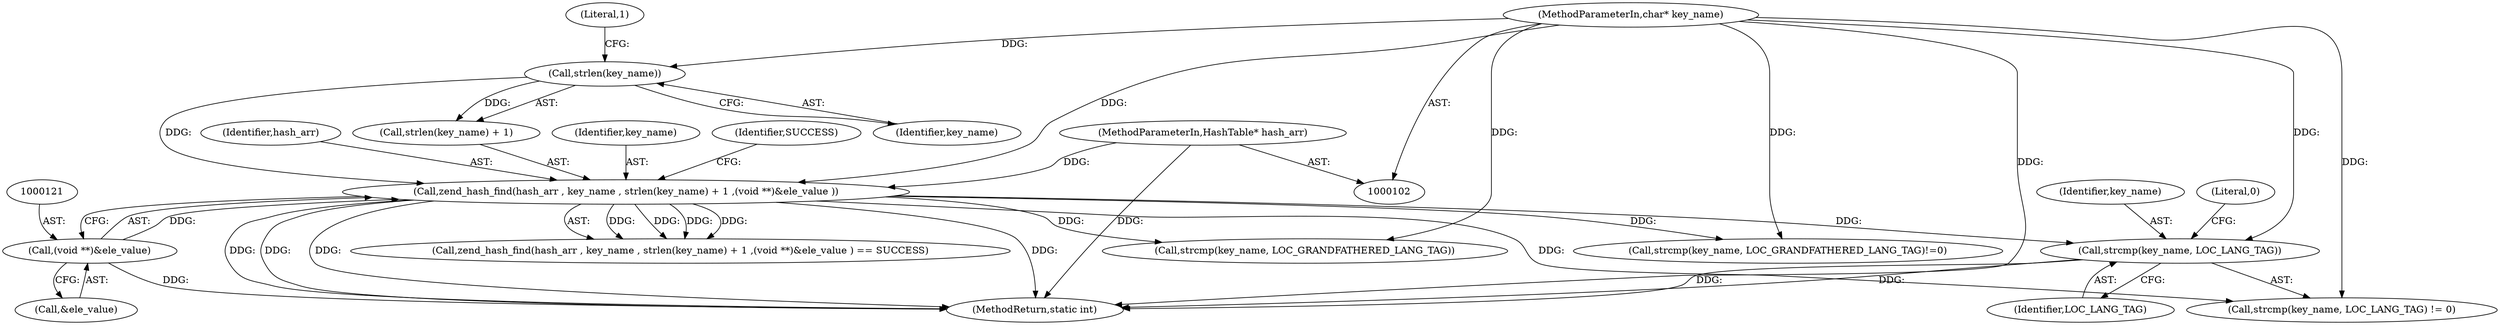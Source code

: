 digraph "0_php-src_97eff7eb57fc2320c267a949cffd622c38712484?w=1_15@API" {
"1000137" [label="(Call,strcmp(key_name, LOC_LANG_TAG))"];
"1000113" [label="(Call,zend_hash_find(hash_arr , key_name , strlen(key_name) + 1 ,(void **)&ele_value ))"];
"1000104" [label="(MethodParameterIn,HashTable* hash_arr)"];
"1000117" [label="(Call,strlen(key_name))"];
"1000105" [label="(MethodParameterIn,char* key_name)"];
"1000120" [label="(Call,(void **)&ele_value)"];
"1000116" [label="(Call,strlen(key_name) + 1)"];
"1000142" [label="(Call,strcmp(key_name, LOC_GRANDFATHERED_LANG_TAG))"];
"1000117" [label="(Call,strlen(key_name))"];
"1000138" [label="(Identifier,key_name)"];
"1000114" [label="(Identifier,hash_arr)"];
"1000136" [label="(Call,strcmp(key_name, LOC_LANG_TAG) != 0)"];
"1000120" [label="(Call,(void **)&ele_value)"];
"1000115" [label="(Identifier,key_name)"];
"1000119" [label="(Literal,1)"];
"1000124" [label="(Identifier,SUCCESS)"];
"1000113" [label="(Call,zend_hash_find(hash_arr , key_name , strlen(key_name) + 1 ,(void **)&ele_value ))"];
"1000141" [label="(Call,strcmp(key_name, LOC_GRANDFATHERED_LANG_TAG)!=0)"];
"1000118" [label="(Identifier,key_name)"];
"1000137" [label="(Call,strcmp(key_name, LOC_LANG_TAG))"];
"1000112" [label="(Call,zend_hash_find(hash_arr , key_name , strlen(key_name) + 1 ,(void **)&ele_value ) == SUCCESS)"];
"1000139" [label="(Identifier,LOC_LANG_TAG)"];
"1000122" [label="(Call,&ele_value)"];
"1000164" [label="(MethodReturn,static int)"];
"1000104" [label="(MethodParameterIn,HashTable* hash_arr)"];
"1000105" [label="(MethodParameterIn,char* key_name)"];
"1000140" [label="(Literal,0)"];
"1000137" -> "1000136"  [label="AST: "];
"1000137" -> "1000139"  [label="CFG: "];
"1000138" -> "1000137"  [label="AST: "];
"1000139" -> "1000137"  [label="AST: "];
"1000140" -> "1000137"  [label="CFG: "];
"1000137" -> "1000164"  [label="DDG: "];
"1000137" -> "1000164"  [label="DDG: "];
"1000113" -> "1000137"  [label="DDG: "];
"1000105" -> "1000137"  [label="DDG: "];
"1000113" -> "1000112"  [label="AST: "];
"1000113" -> "1000120"  [label="CFG: "];
"1000114" -> "1000113"  [label="AST: "];
"1000115" -> "1000113"  [label="AST: "];
"1000116" -> "1000113"  [label="AST: "];
"1000120" -> "1000113"  [label="AST: "];
"1000124" -> "1000113"  [label="CFG: "];
"1000113" -> "1000164"  [label="DDG: "];
"1000113" -> "1000164"  [label="DDG: "];
"1000113" -> "1000164"  [label="DDG: "];
"1000113" -> "1000164"  [label="DDG: "];
"1000113" -> "1000112"  [label="DDG: "];
"1000113" -> "1000112"  [label="DDG: "];
"1000113" -> "1000112"  [label="DDG: "];
"1000113" -> "1000112"  [label="DDG: "];
"1000104" -> "1000113"  [label="DDG: "];
"1000117" -> "1000113"  [label="DDG: "];
"1000105" -> "1000113"  [label="DDG: "];
"1000120" -> "1000113"  [label="DDG: "];
"1000113" -> "1000136"  [label="DDG: "];
"1000113" -> "1000141"  [label="DDG: "];
"1000113" -> "1000142"  [label="DDG: "];
"1000104" -> "1000102"  [label="AST: "];
"1000104" -> "1000164"  [label="DDG: "];
"1000117" -> "1000116"  [label="AST: "];
"1000117" -> "1000118"  [label="CFG: "];
"1000118" -> "1000117"  [label="AST: "];
"1000119" -> "1000117"  [label="CFG: "];
"1000117" -> "1000116"  [label="DDG: "];
"1000105" -> "1000117"  [label="DDG: "];
"1000105" -> "1000102"  [label="AST: "];
"1000105" -> "1000164"  [label="DDG: "];
"1000105" -> "1000136"  [label="DDG: "];
"1000105" -> "1000141"  [label="DDG: "];
"1000105" -> "1000142"  [label="DDG: "];
"1000120" -> "1000122"  [label="CFG: "];
"1000121" -> "1000120"  [label="AST: "];
"1000122" -> "1000120"  [label="AST: "];
"1000120" -> "1000164"  [label="DDG: "];
}
